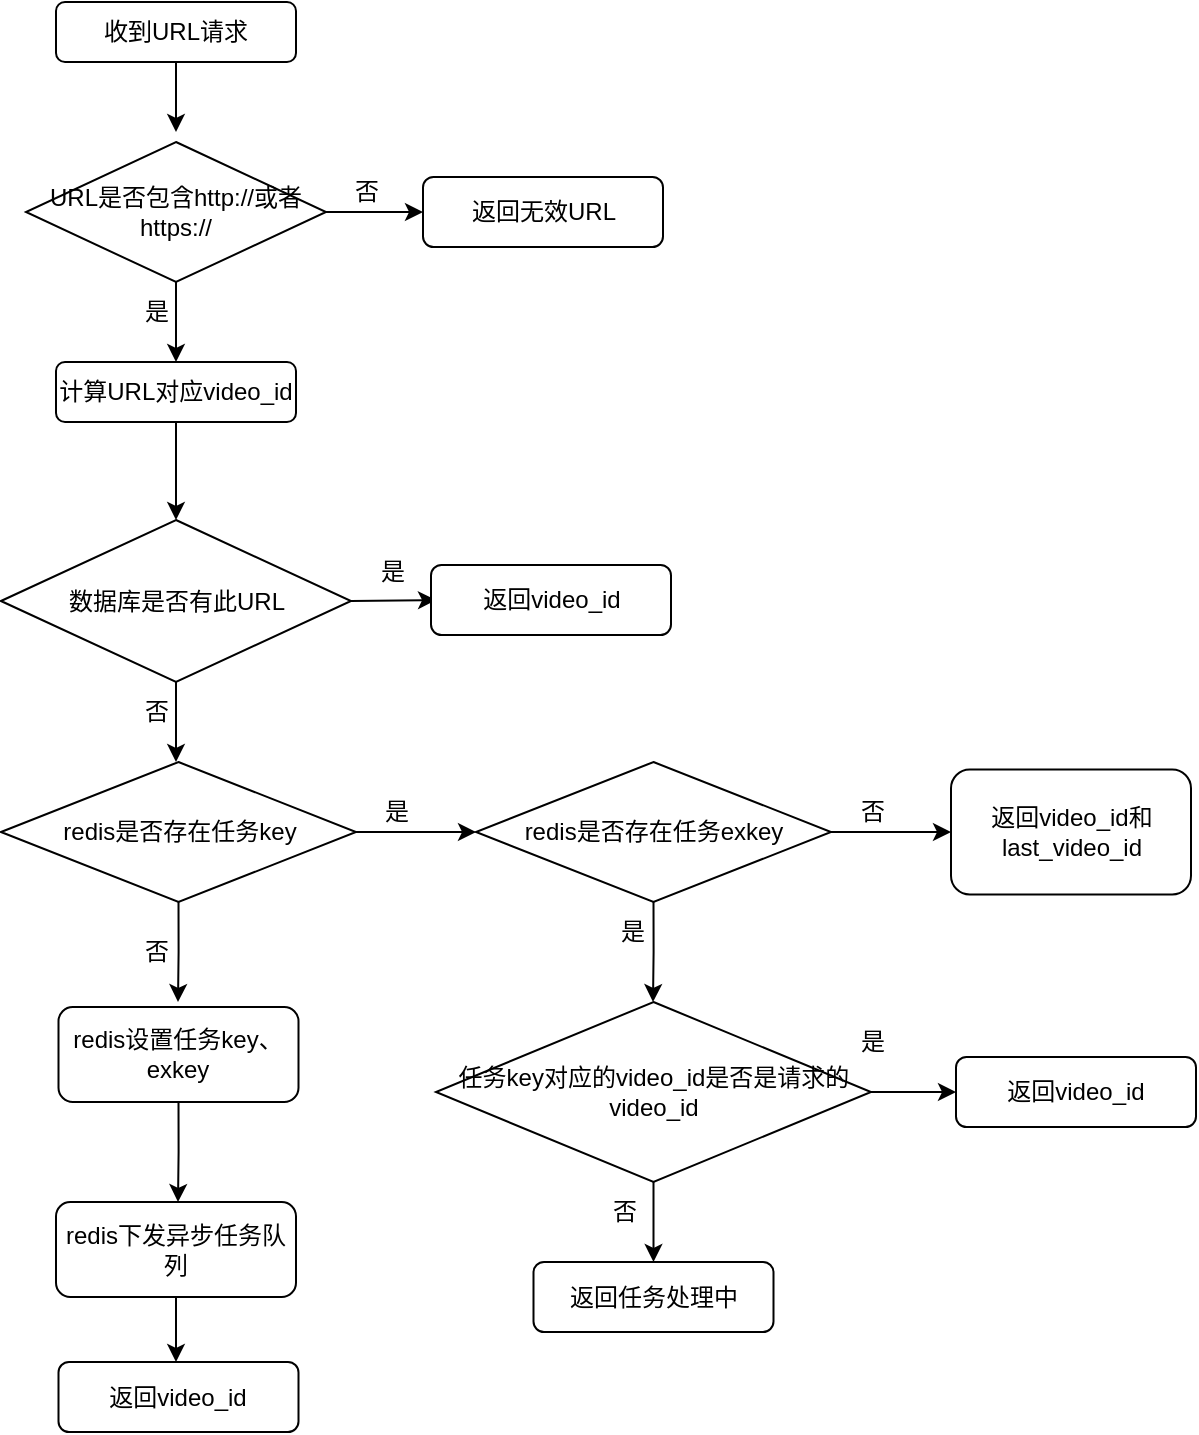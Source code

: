 <mxfile version="20.8.8" type="github"><diagram name="第 1 页" id="3PtjD-elUZkFtfbYQkzW"><mxGraphModel dx="898" dy="609" grid="1" gridSize="10" guides="1" tooltips="1" connect="1" arrows="1" fold="1" page="1" pageScale="1" pageWidth="827" pageHeight="1169" math="0" shadow="0"><root><mxCell id="0"/><mxCell id="1" parent="0"/><mxCell id="gP8bAyqdpJoFhV2O27CL-3" value="" style="edgeStyle=orthogonalEdgeStyle;rounded=0;orthogonalLoop=1;jettySize=auto;html=1;" edge="1" parent="1" source="gP8bAyqdpJoFhV2O27CL-1"><mxGeometry relative="1" as="geometry"><mxPoint x="170" y="115" as="targetPoint"/></mxGeometry></mxCell><mxCell id="gP8bAyqdpJoFhV2O27CL-1" value="收到URL请求" style="rounded=1;whiteSpace=wrap;html=1;" vertex="1" parent="1"><mxGeometry x="110" y="50" width="120" height="30" as="geometry"/></mxCell><mxCell id="gP8bAyqdpJoFhV2O27CL-6" style="edgeStyle=orthogonalEdgeStyle;rounded=0;orthogonalLoop=1;jettySize=auto;html=1;exitX=1;exitY=0.5;exitDx=0;exitDy=0;" edge="1" parent="1" source="gP8bAyqdpJoFhV2O27CL-4" target="gP8bAyqdpJoFhV2O27CL-5"><mxGeometry relative="1" as="geometry"/></mxCell><mxCell id="gP8bAyqdpJoFhV2O27CL-8" style="edgeStyle=orthogonalEdgeStyle;rounded=0;orthogonalLoop=1;jettySize=auto;html=1;exitX=0.5;exitY=1;exitDx=0;exitDy=0;" edge="1" parent="1" source="gP8bAyqdpJoFhV2O27CL-4"><mxGeometry relative="1" as="geometry"><mxPoint x="170" y="230" as="targetPoint"/></mxGeometry></mxCell><mxCell id="gP8bAyqdpJoFhV2O27CL-4" value="URL是否包含http://或者https://" style="rhombus;whiteSpace=wrap;html=1;" vertex="1" parent="1"><mxGeometry x="95" y="120" width="150" height="70" as="geometry"/></mxCell><mxCell id="gP8bAyqdpJoFhV2O27CL-5" value="返回无效URL" style="rounded=1;whiteSpace=wrap;html=1;" vertex="1" parent="1"><mxGeometry x="293.5" y="137.5" width="120" height="35" as="geometry"/></mxCell><mxCell id="gP8bAyqdpJoFhV2O27CL-7" value="否" style="text;html=1;align=center;verticalAlign=middle;resizable=0;points=[];autosize=1;strokeColor=none;fillColor=none;" vertex="1" parent="1"><mxGeometry x="245" y="130" width="40" height="30" as="geometry"/></mxCell><mxCell id="gP8bAyqdpJoFhV2O27CL-14" value="是" style="text;html=1;align=center;verticalAlign=middle;resizable=0;points=[];autosize=1;strokeColor=none;fillColor=none;" vertex="1" parent="1"><mxGeometry x="140" y="190" width="40" height="30" as="geometry"/></mxCell><mxCell id="gP8bAyqdpJoFhV2O27CL-15" style="edgeStyle=orthogonalEdgeStyle;rounded=0;orthogonalLoop=1;jettySize=auto;html=1;exitX=1;exitY=0.5;exitDx=0;exitDy=0;" edge="1" parent="1" source="gP8bAyqdpJoFhV2O27CL-16"><mxGeometry relative="1" as="geometry"><mxPoint x="300" y="349" as="targetPoint"/></mxGeometry></mxCell><mxCell id="gP8bAyqdpJoFhV2O27CL-21" style="edgeStyle=orthogonalEdgeStyle;rounded=0;orthogonalLoop=1;jettySize=auto;html=1;exitX=0.5;exitY=1;exitDx=0;exitDy=0;" edge="1" parent="1" source="gP8bAyqdpJoFhV2O27CL-16"><mxGeometry relative="1" as="geometry"><mxPoint x="170" y="430" as="targetPoint"/></mxGeometry></mxCell><mxCell id="gP8bAyqdpJoFhV2O27CL-16" value="数据库是否有此URL" style="rhombus;whiteSpace=wrap;html=1;" vertex="1" parent="1"><mxGeometry x="82.5" y="309" width="175" height="81" as="geometry"/></mxCell><mxCell id="gP8bAyqdpJoFhV2O27CL-17" value="是" style="text;html=1;align=center;verticalAlign=middle;resizable=0;points=[];autosize=1;strokeColor=none;fillColor=none;" vertex="1" parent="1"><mxGeometry x="257.5" y="320" width="40" height="30" as="geometry"/></mxCell><mxCell id="gP8bAyqdpJoFhV2O27CL-18" value="返回video_id" style="rounded=1;whiteSpace=wrap;html=1;" vertex="1" parent="1"><mxGeometry x="297.5" y="331.5" width="120" height="35" as="geometry"/></mxCell><mxCell id="gP8bAyqdpJoFhV2O27CL-20" style="edgeStyle=orthogonalEdgeStyle;rounded=0;orthogonalLoop=1;jettySize=auto;html=1;exitX=0.5;exitY=1;exitDx=0;exitDy=0;entryX=0.5;entryY=0;entryDx=0;entryDy=0;" edge="1" parent="1" source="gP8bAyqdpJoFhV2O27CL-19" target="gP8bAyqdpJoFhV2O27CL-16"><mxGeometry relative="1" as="geometry"/></mxCell><mxCell id="gP8bAyqdpJoFhV2O27CL-19" value="计算URL对应video_id" style="rounded=1;whiteSpace=wrap;html=1;" vertex="1" parent="1"><mxGeometry x="110" y="230" width="120" height="30" as="geometry"/></mxCell><mxCell id="gP8bAyqdpJoFhV2O27CL-22" value="否" style="text;html=1;align=center;verticalAlign=middle;resizable=0;points=[];autosize=1;strokeColor=none;fillColor=none;" vertex="1" parent="1"><mxGeometry x="140" y="390" width="40" height="30" as="geometry"/></mxCell><mxCell id="gP8bAyqdpJoFhV2O27CL-27" style="edgeStyle=orthogonalEdgeStyle;rounded=0;orthogonalLoop=1;jettySize=auto;html=1;exitX=1;exitY=0.5;exitDx=0;exitDy=0;entryX=0;entryY=0.5;entryDx=0;entryDy=0;" edge="1" parent="1" source="gP8bAyqdpJoFhV2O27CL-23" target="gP8bAyqdpJoFhV2O27CL-25"><mxGeometry relative="1" as="geometry"/></mxCell><mxCell id="gP8bAyqdpJoFhV2O27CL-29" style="edgeStyle=orthogonalEdgeStyle;rounded=0;orthogonalLoop=1;jettySize=auto;html=1;exitX=0.5;exitY=1;exitDx=0;exitDy=0;" edge="1" parent="1" source="gP8bAyqdpJoFhV2O27CL-23"><mxGeometry relative="1" as="geometry"><mxPoint x="408.5" y="550" as="targetPoint"/></mxGeometry></mxCell><mxCell id="gP8bAyqdpJoFhV2O27CL-23" value="redis是否存在任务exkey" style="rhombus;whiteSpace=wrap;html=1;" vertex="1" parent="1"><mxGeometry x="320" y="430" width="177.5" height="70" as="geometry"/></mxCell><mxCell id="gP8bAyqdpJoFhV2O27CL-25" value="返回video_id和last_video_id" style="rounded=1;whiteSpace=wrap;html=1;" vertex="1" parent="1"><mxGeometry x="557.5" y="433.75" width="120" height="62.5" as="geometry"/></mxCell><mxCell id="gP8bAyqdpJoFhV2O27CL-26" value="否" style="text;html=1;align=center;verticalAlign=middle;resizable=0;points=[];autosize=1;strokeColor=none;fillColor=none;" vertex="1" parent="1"><mxGeometry x="497.5" y="440" width="40" height="30" as="geometry"/></mxCell><mxCell id="gP8bAyqdpJoFhV2O27CL-28" value="是" style="text;html=1;align=center;verticalAlign=middle;resizable=0;points=[];autosize=1;strokeColor=none;fillColor=none;" vertex="1" parent="1"><mxGeometry x="377.5" y="500" width="40" height="30" as="geometry"/></mxCell><mxCell id="gP8bAyqdpJoFhV2O27CL-34" style="edgeStyle=orthogonalEdgeStyle;rounded=0;orthogonalLoop=1;jettySize=auto;html=1;exitX=0.5;exitY=1;exitDx=0;exitDy=0;entryX=0.5;entryY=0;entryDx=0;entryDy=0;" edge="1" parent="1" source="gP8bAyqdpJoFhV2O27CL-30" target="gP8bAyqdpJoFhV2O27CL-36"><mxGeometry relative="1" as="geometry"><mxPoint x="408.5" y="660" as="targetPoint"/></mxGeometry></mxCell><mxCell id="gP8bAyqdpJoFhV2O27CL-41" style="edgeStyle=orthogonalEdgeStyle;rounded=0;orthogonalLoop=1;jettySize=auto;html=1;exitX=1;exitY=0.5;exitDx=0;exitDy=0;entryX=0;entryY=0.5;entryDx=0;entryDy=0;" edge="1" parent="1" source="gP8bAyqdpJoFhV2O27CL-30" target="gP8bAyqdpJoFhV2O27CL-33"><mxGeometry relative="1" as="geometry"/></mxCell><mxCell id="gP8bAyqdpJoFhV2O27CL-30" value="任务key对应的video_id是否是请求的video_id" style="rhombus;whiteSpace=wrap;html=1;" vertex="1" parent="1"><mxGeometry x="300" y="550" width="217.5" height="90" as="geometry"/></mxCell><mxCell id="gP8bAyqdpJoFhV2O27CL-32" value="是" style="text;html=1;align=center;verticalAlign=middle;resizable=0;points=[];autosize=1;strokeColor=none;fillColor=none;" vertex="1" parent="1"><mxGeometry x="497.5" y="555" width="40" height="30" as="geometry"/></mxCell><mxCell id="gP8bAyqdpJoFhV2O27CL-33" value="返回video_id" style="rounded=1;whiteSpace=wrap;html=1;" vertex="1" parent="1"><mxGeometry x="560" y="577.5" width="120" height="35" as="geometry"/></mxCell><mxCell id="gP8bAyqdpJoFhV2O27CL-35" value="否" style="text;html=1;align=center;verticalAlign=middle;resizable=0;points=[];autosize=1;strokeColor=none;fillColor=none;" vertex="1" parent="1"><mxGeometry x="374" y="640" width="40" height="30" as="geometry"/></mxCell><mxCell id="gP8bAyqdpJoFhV2O27CL-36" value="返回任务处理中" style="rounded=1;whiteSpace=wrap;html=1;" vertex="1" parent="1"><mxGeometry x="348.75" y="680" width="120" height="35" as="geometry"/></mxCell><mxCell id="gP8bAyqdpJoFhV2O27CL-38" style="edgeStyle=orthogonalEdgeStyle;rounded=0;orthogonalLoop=1;jettySize=auto;html=1;exitX=1;exitY=0.5;exitDx=0;exitDy=0;" edge="1" parent="1" source="gP8bAyqdpJoFhV2O27CL-37"><mxGeometry relative="1" as="geometry"><mxPoint x="320" y="465" as="targetPoint"/></mxGeometry></mxCell><mxCell id="gP8bAyqdpJoFhV2O27CL-42" style="edgeStyle=orthogonalEdgeStyle;rounded=0;orthogonalLoop=1;jettySize=auto;html=1;exitX=0.5;exitY=1;exitDx=0;exitDy=0;" edge="1" parent="1" source="gP8bAyqdpJoFhV2O27CL-37"><mxGeometry relative="1" as="geometry"><mxPoint x="171" y="550" as="targetPoint"/></mxGeometry></mxCell><mxCell id="gP8bAyqdpJoFhV2O27CL-37" value="redis是否存在任务key" style="rhombus;whiteSpace=wrap;html=1;" vertex="1" parent="1"><mxGeometry x="82.5" y="430" width="177.5" height="70" as="geometry"/></mxCell><mxCell id="gP8bAyqdpJoFhV2O27CL-39" value="是" style="text;html=1;align=center;verticalAlign=middle;resizable=0;points=[];autosize=1;strokeColor=none;fillColor=none;" vertex="1" parent="1"><mxGeometry x="260" y="440" width="40" height="30" as="geometry"/></mxCell><mxCell id="gP8bAyqdpJoFhV2O27CL-43" value="否" style="text;html=1;align=center;verticalAlign=middle;resizable=0;points=[];autosize=1;strokeColor=none;fillColor=none;" vertex="1" parent="1"><mxGeometry x="140" y="510" width="40" height="30" as="geometry"/></mxCell><mxCell id="gP8bAyqdpJoFhV2O27CL-45" style="edgeStyle=orthogonalEdgeStyle;rounded=0;orthogonalLoop=1;jettySize=auto;html=1;exitX=0.5;exitY=1;exitDx=0;exitDy=0;" edge="1" parent="1" source="gP8bAyqdpJoFhV2O27CL-44"><mxGeometry relative="1" as="geometry"><mxPoint x="171" y="650" as="targetPoint"/></mxGeometry></mxCell><mxCell id="gP8bAyqdpJoFhV2O27CL-44" value="redis设置任务key、exkey" style="rounded=1;whiteSpace=wrap;html=1;" vertex="1" parent="1"><mxGeometry x="111.25" y="552.5" width="120" height="47.5" as="geometry"/></mxCell><mxCell id="gP8bAyqdpJoFhV2O27CL-47" style="edgeStyle=orthogonalEdgeStyle;rounded=0;orthogonalLoop=1;jettySize=auto;html=1;exitX=0.5;exitY=1;exitDx=0;exitDy=0;" edge="1" parent="1" source="gP8bAyqdpJoFhV2O27CL-46"><mxGeometry relative="1" as="geometry"><mxPoint x="170" y="730" as="targetPoint"/></mxGeometry></mxCell><mxCell id="gP8bAyqdpJoFhV2O27CL-46" value="redis下发异步任务队列" style="rounded=1;whiteSpace=wrap;html=1;" vertex="1" parent="1"><mxGeometry x="110" y="650" width="120" height="47.5" as="geometry"/></mxCell><mxCell id="gP8bAyqdpJoFhV2O27CL-48" value="返回video_id" style="rounded=1;whiteSpace=wrap;html=1;" vertex="1" parent="1"><mxGeometry x="111.25" y="730" width="120" height="35" as="geometry"/></mxCell></root></mxGraphModel></diagram></mxfile>